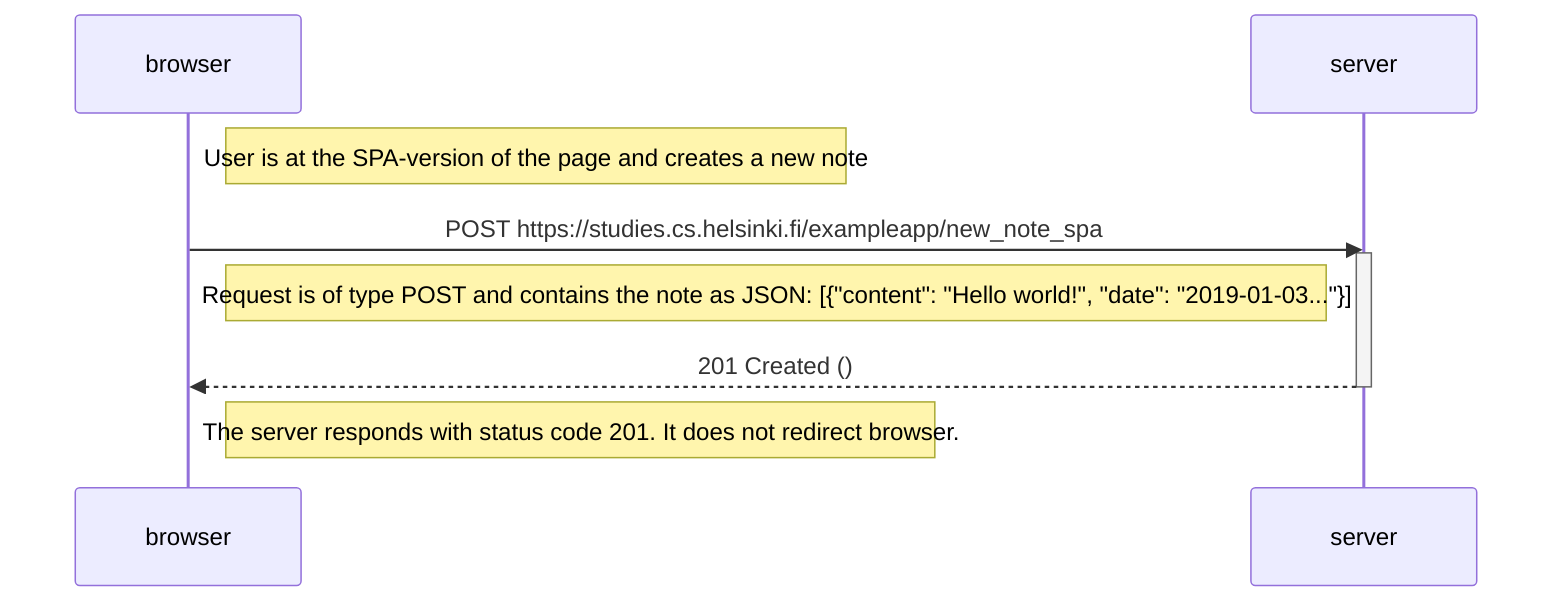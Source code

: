 sequenceDiagram
	participant browser
	participant server
	
	Note right of browser: User is at the SPA-version of the page and creates a new note
	browser->>server: POST https://studies.cs.helsinki.fi/exampleapp/new_note_spa 
	activate server
	Note right of browser: Request is of type POST and contains the note as JSON: [{"content": "Hello world!", "date": "2019-01-03..."}]
	server-->>browser: 201 Created ()
	deactivate server
	Note right of browser: The server responds with status code 201. It does not redirect browser.